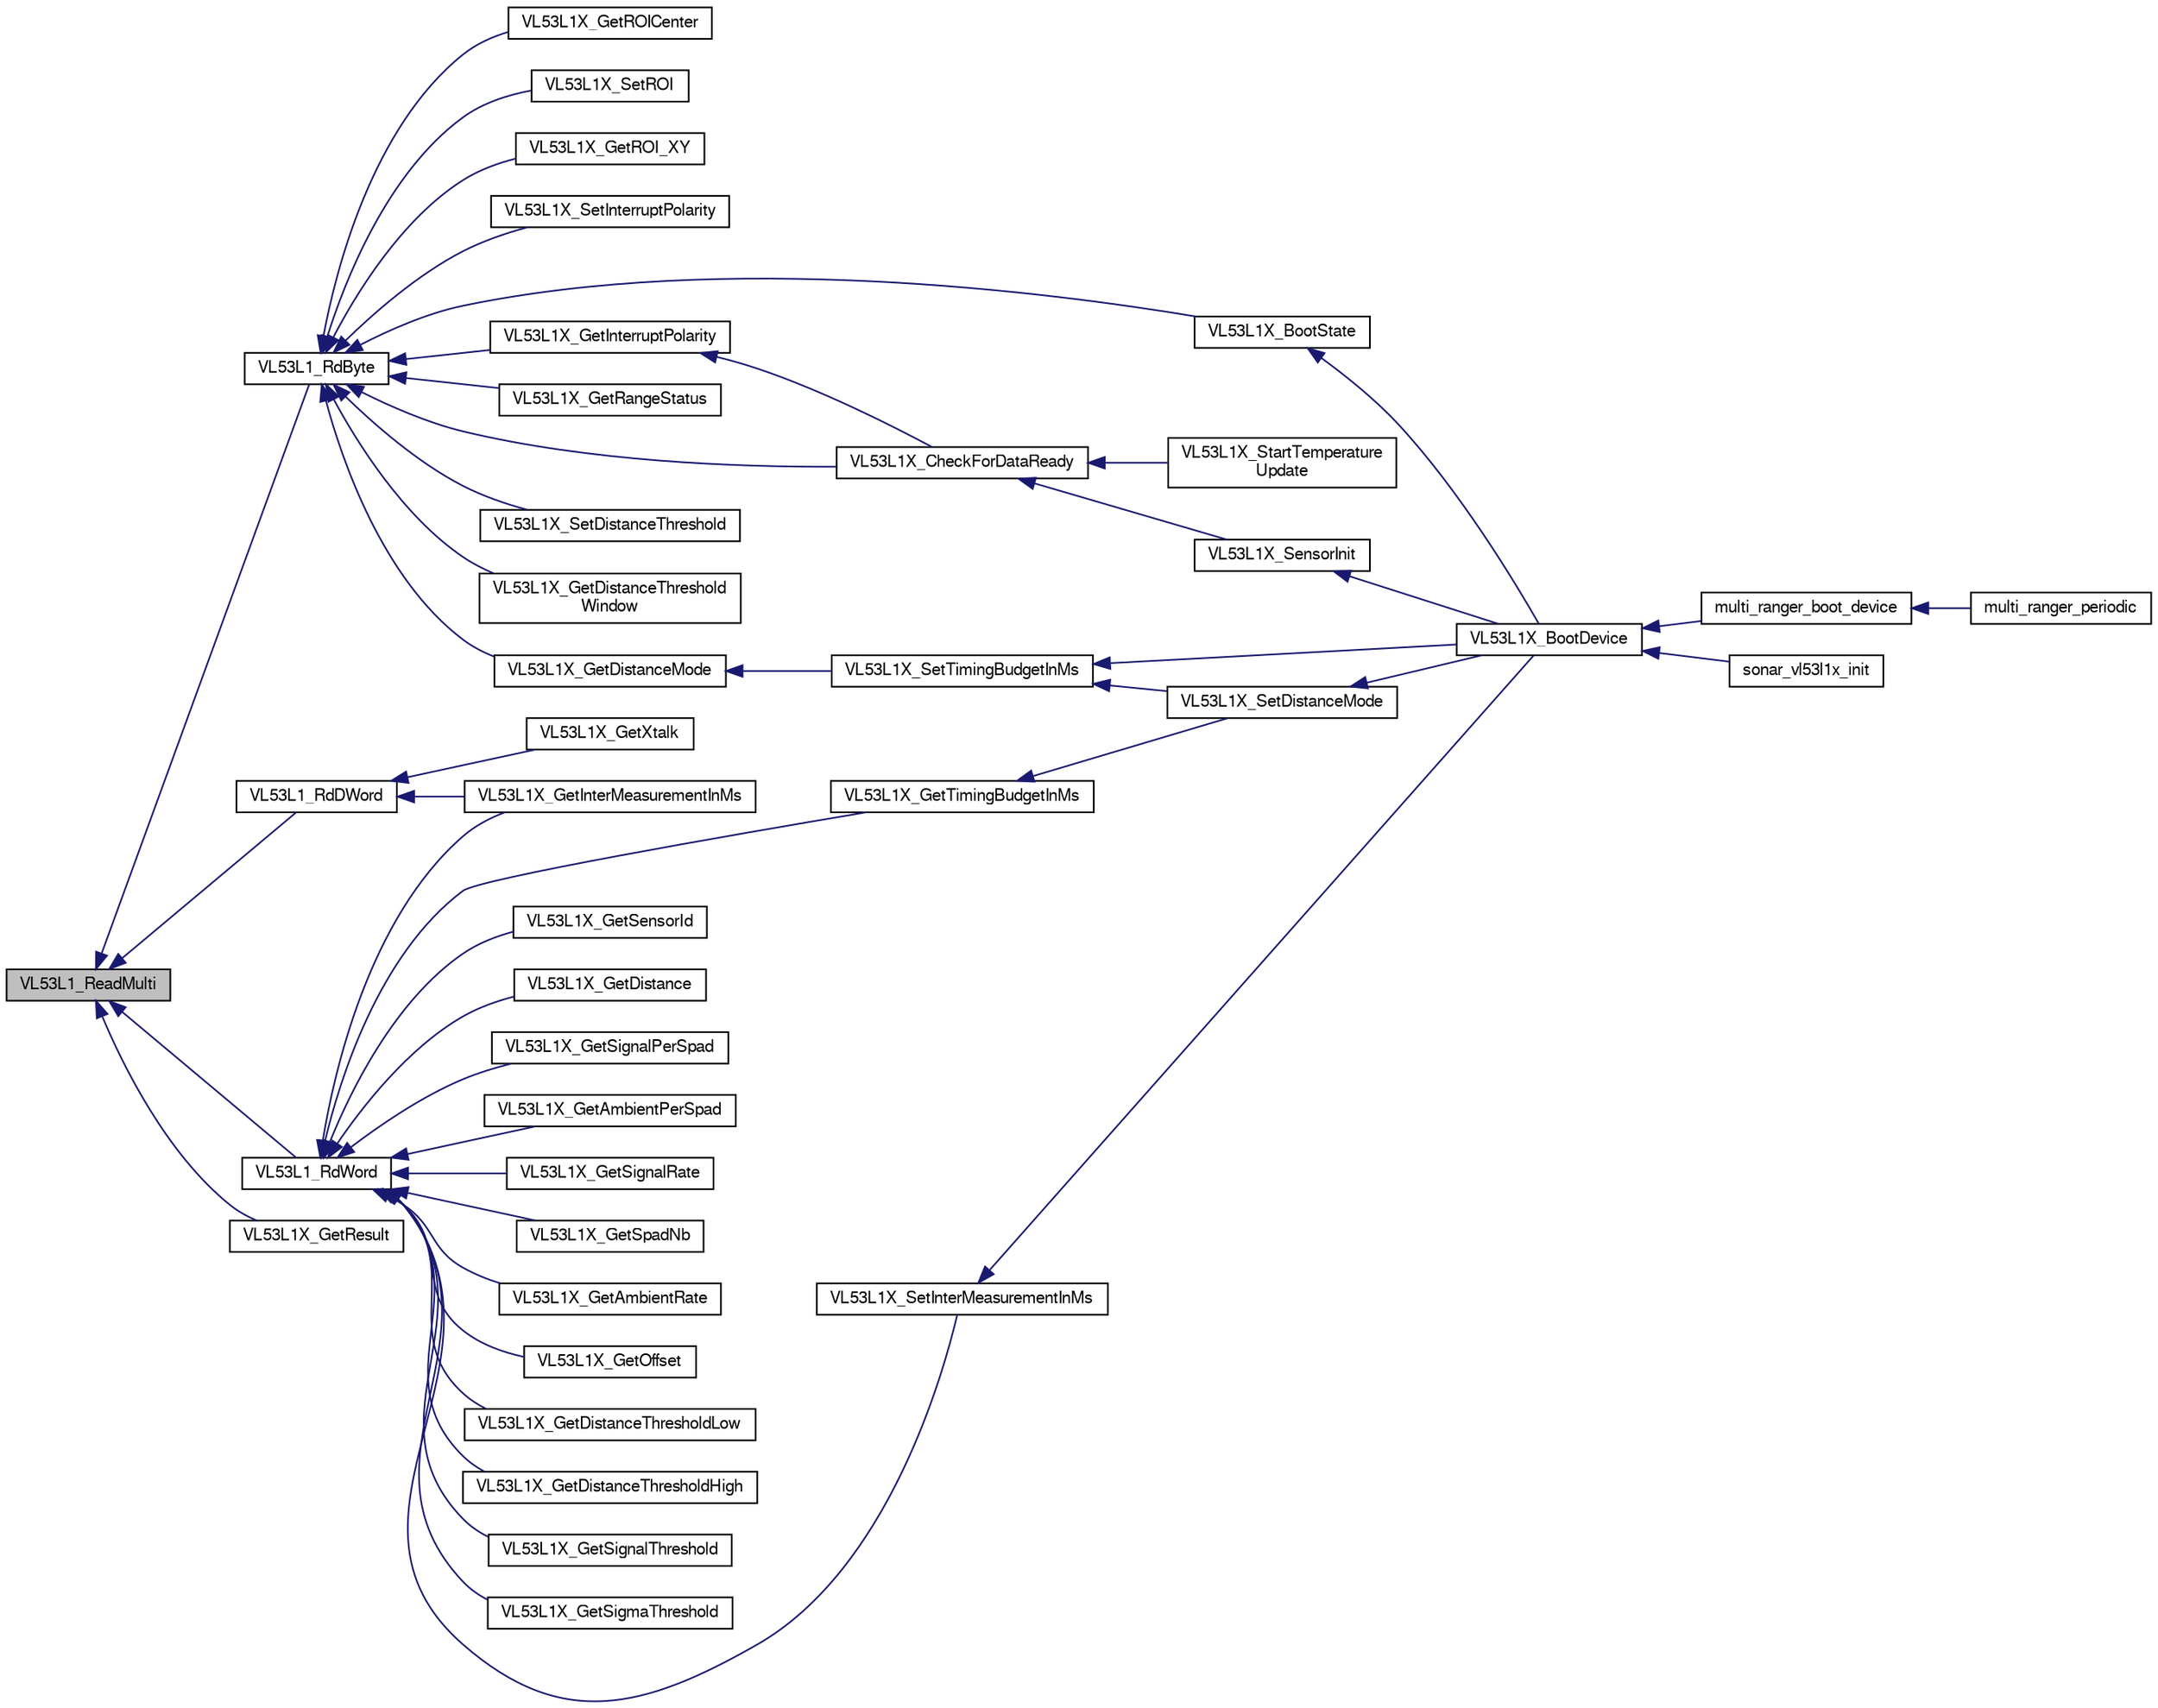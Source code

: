 digraph "VL53L1_ReadMulti"
{
  edge [fontname="FreeSans",fontsize="10",labelfontname="FreeSans",labelfontsize="10"];
  node [fontname="FreeSans",fontsize="10",shape=record];
  rankdir="LR";
  Node1 [label="VL53L1_ReadMulti",height=0.2,width=0.4,color="black", fillcolor="grey75", style="filled", fontcolor="black"];
  Node1 -> Node2 [dir="back",color="midnightblue",fontsize="10",style="solid",fontname="FreeSans"];
  Node2 [label="VL53L1_RdByte",height=0.2,width=0.4,color="black", fillcolor="white", style="filled",URL="$vl53l1__platform_8h.html#aa026c23b0a98e581183ff1b7661faac8",tooltip="VL53L1_RdByte() definition. "];
  Node2 -> Node3 [dir="back",color="midnightblue",fontsize="10",style="solid",fontname="FreeSans"];
  Node3 [label="VL53L1X_SetInterruptPolarity",height=0.2,width=0.4,color="black", fillcolor="white", style="filled",URL="$vl53l1x__api_8h.html#a97c366aa4aa567c752f1d1bb6fc56cd3",tooltip="This function programs the interrupt polarity 1=active high (default), 0=active low. "];
  Node2 -> Node4 [dir="back",color="midnightblue",fontsize="10",style="solid",fontname="FreeSans"];
  Node4 [label="VL53L1X_GetInterruptPolarity",height=0.2,width=0.4,color="black", fillcolor="white", style="filled",URL="$vl53l1x__api_8h.html#a8249b0d608abb9be4beefaf81cb34713",tooltip="This function returns the current interrupt polarity 1=active high (default), 0=active low..."];
  Node4 -> Node5 [dir="back",color="midnightblue",fontsize="10",style="solid",fontname="FreeSans"];
  Node5 [label="VL53L1X_CheckForDataReady",height=0.2,width=0.4,color="black", fillcolor="white", style="filled",URL="$vl53l1x__api_8h.html#a4d37ff28a4c3996805e1fe3fd4fe0206",tooltip="This function checks if the new ranging data is available by polling the dedicated register..."];
  Node5 -> Node6 [dir="back",color="midnightblue",fontsize="10",style="solid",fontname="FreeSans"];
  Node6 [label="VL53L1X_SensorInit",height=0.2,width=0.4,color="black", fillcolor="white", style="filled",URL="$vl53l1x__api_8h.html#a09f0e0407aa544559216b42f6745d5fa",tooltip="This function loads the 135 bytes default values to initialize the sensor. "];
  Node6 -> Node7 [dir="back",color="midnightblue",fontsize="10",style="solid",fontname="FreeSans"];
  Node7 [label="VL53L1X_BootDevice",height=0.2,width=0.4,color="black", fillcolor="white", style="filled",URL="$vl53l1x__api_8h.html#a4f5f0ac3cdbbcbc565f0babde7db4588",tooltip="Implement boot sequence of VL53L1 device as described in documentation See VL53L1X_SetTimingBudgetInM..."];
  Node7 -> Node8 [dir="back",color="midnightblue",fontsize="10",style="solid",fontname="FreeSans"];
  Node8 [label="multi_ranger_boot_device",height=0.2,width=0.4,color="black", fillcolor="white", style="filled",URL="$cf__deck__multi__ranger_8c.html#a63ef1a1fb2184ea792b37e6982099348",tooltip="Boot a device. "];
  Node8 -> Node9 [dir="back",color="midnightblue",fontsize="10",style="solid",fontname="FreeSans"];
  Node9 [label="multi_ranger_periodic",height=0.2,width=0.4,color="black", fillcolor="white", style="filled",URL="$cf__deck__multi__ranger_8h.html#ab23c504c8c7175c03a791e85d8c721a6",tooltip="Module periodic function. "];
  Node7 -> Node10 [dir="back",color="midnightblue",fontsize="10",style="solid",fontname="FreeSans"];
  Node10 [label="sonar_vl53l1x_init",height=0.2,width=0.4,color="black", fillcolor="white", style="filled",URL="$sonar__vl53l1x_8h.html#af22954043e5570ba94680eec7b483fa0"];
  Node5 -> Node11 [dir="back",color="midnightblue",fontsize="10",style="solid",fontname="FreeSans"];
  Node11 [label="VL53L1X_StartTemperature\lUpdate",height=0.2,width=0.4,color="black", fillcolor="white", style="filled",URL="$vl53l1x__api_8h.html#afa096166165ff67887c9fd9f9dbdd691",tooltip="This function performs the temperature calibration. "];
  Node2 -> Node5 [dir="back",color="midnightblue",fontsize="10",style="solid",fontname="FreeSans"];
  Node2 -> Node12 [dir="back",color="midnightblue",fontsize="10",style="solid",fontname="FreeSans"];
  Node12 [label="VL53L1X_GetDistanceMode",height=0.2,width=0.4,color="black", fillcolor="white", style="filled",URL="$vl53l1x__api_8h.html#a0fac06ee1759ea014072d7974ab9273c",tooltip="This function returns the current distance mode (1=short, 2=long). "];
  Node12 -> Node13 [dir="back",color="midnightblue",fontsize="10",style="solid",fontname="FreeSans"];
  Node13 [label="VL53L1X_SetTimingBudgetInMs",height=0.2,width=0.4,color="black", fillcolor="white", style="filled",URL="$vl53l1x__api_8h.html#a96416653f93aa7e5b8ed954c8b9cdd9f",tooltip="This function programs the timing budget in ms. "];
  Node13 -> Node7 [dir="back",color="midnightblue",fontsize="10",style="solid",fontname="FreeSans"];
  Node13 -> Node14 [dir="back",color="midnightblue",fontsize="10",style="solid",fontname="FreeSans"];
  Node14 [label="VL53L1X_SetDistanceMode",height=0.2,width=0.4,color="black", fillcolor="white", style="filled",URL="$vl53l1x__api_8h.html#a1bed9923a29d7a7521d8c8e9a96cf97d",tooltip="This function programs the distance mode (1=short, 2=long(default)). "];
  Node14 -> Node7 [dir="back",color="midnightblue",fontsize="10",style="solid",fontname="FreeSans"];
  Node2 -> Node15 [dir="back",color="midnightblue",fontsize="10",style="solid",fontname="FreeSans"];
  Node15 [label="VL53L1X_BootState",height=0.2,width=0.4,color="black", fillcolor="white", style="filled",URL="$vl53l1x__api_8h.html#a2c2712e30ef7022410a78af61ee64770",tooltip="This function returns the boot state of the device (1:booted, 0:not booted) "];
  Node15 -> Node7 [dir="back",color="midnightblue",fontsize="10",style="solid",fontname="FreeSans"];
  Node2 -> Node16 [dir="back",color="midnightblue",fontsize="10",style="solid",fontname="FreeSans"];
  Node16 [label="VL53L1X_GetRangeStatus",height=0.2,width=0.4,color="black", fillcolor="white", style="filled",URL="$vl53l1x__api_8h.html#a5b399afb0ef8423ddd5a83897a9974da",tooltip="This function returns the ranging status error  (0:no error, 1:sigma failed, 2:signal failed..."];
  Node2 -> Node17 [dir="back",color="midnightblue",fontsize="10",style="solid",fontname="FreeSans"];
  Node17 [label="VL53L1X_SetDistanceThreshold",height=0.2,width=0.4,color="black", fillcolor="white", style="filled",URL="$vl53l1x__api_8h.html#aab8c6715dd0a1e694e1e92cbf3dd8d2a",tooltip="This function programs the threshold detection mode Example: VL53L1X_SetDistanceThreshold(dev,100,300,0,1): Below 100  VL53L1X_SetDistanceThreshold(dev,100,300,1,1): Above 300  VL53L1X_SetDistanceThreshold(dev,100,300,2,1): Out of window  VL53L1X_SetDistanceThreshold(dev,100,300,3,1): In window  . "];
  Node2 -> Node18 [dir="back",color="midnightblue",fontsize="10",style="solid",fontname="FreeSans"];
  Node18 [label="VL53L1X_GetDistanceThreshold\lWindow",height=0.2,width=0.4,color="black", fillcolor="white", style="filled",URL="$vl53l1x__api_8h.html#a3193a952dc2159c8ae3e4092ea6d5eeb",tooltip="This function returns the window detection mode (0=below; 1=above; 2=out; 3=in) "];
  Node2 -> Node19 [dir="back",color="midnightblue",fontsize="10",style="solid",fontname="FreeSans"];
  Node19 [label="VL53L1X_GetROICenter",height=0.2,width=0.4,color="black", fillcolor="white", style="filled",URL="$vl53l1x__api_8h.html#ad216c17a2c6291f9bb0cd8f903db543d",tooltip="This function returns the current user ROI center. "];
  Node2 -> Node20 [dir="back",color="midnightblue",fontsize="10",style="solid",fontname="FreeSans"];
  Node20 [label="VL53L1X_SetROI",height=0.2,width=0.4,color="black", fillcolor="white", style="filled",URL="$vl53l1x__api_8h.html#ae65432b46f39bf17ccbf560b19632a45",tooltip="This function programs the ROI (Region of Interest) The ROI position is centered, only the ROI size c..."];
  Node2 -> Node21 [dir="back",color="midnightblue",fontsize="10",style="solid",fontname="FreeSans"];
  Node21 [label="VL53L1X_GetROI_XY",height=0.2,width=0.4,color="black", fillcolor="white", style="filled",URL="$vl53l1x__api_8h.html#a00b10506941ef2584ee7fad0937a0c36",tooltip="This function returns width X and height Y. "];
  Node1 -> Node22 [dir="back",color="midnightblue",fontsize="10",style="solid",fontname="FreeSans"];
  Node22 [label="VL53L1_RdDWord",height=0.2,width=0.4,color="black", fillcolor="white", style="filled",URL="$vl53l1__platform_8h.html#adad89adbfd623ab80104043eba3c36db",tooltip="VL53L1_RdDWord() definition. "];
  Node22 -> Node23 [dir="back",color="midnightblue",fontsize="10",style="solid",fontname="FreeSans"];
  Node23 [label="VL53L1X_GetInterMeasurementInMs",height=0.2,width=0.4,color="black", fillcolor="white", style="filled",URL="$vl53l1x__api_8h.html#ab0995d826d85c96e883b415e6df49e8b",tooltip="This function returns the Intermeasurement period in ms. "];
  Node22 -> Node24 [dir="back",color="midnightblue",fontsize="10",style="solid",fontname="FreeSans"];
  Node24 [label="VL53L1X_GetXtalk",height=0.2,width=0.4,color="black", fillcolor="white", style="filled",URL="$vl53l1x__api_8h.html#ae298027422905ff20480815b9ed08677",tooltip="This function returns the current programmed xtalk correction value in cps. "];
  Node1 -> Node25 [dir="back",color="midnightblue",fontsize="10",style="solid",fontname="FreeSans"];
  Node25 [label="VL53L1_RdWord",height=0.2,width=0.4,color="black", fillcolor="white", style="filled",URL="$vl53l1__platform_8h.html#acc21e994d7d6651df18f96648afb37ea",tooltip="VL53L1_RdWord() definition. "];
  Node25 -> Node26 [dir="back",color="midnightblue",fontsize="10",style="solid",fontname="FreeSans"];
  Node26 [label="VL53L1X_GetTimingBudgetInMs",height=0.2,width=0.4,color="black", fillcolor="white", style="filled",URL="$vl53l1x__api_8h.html#a24042216e0c01b994e52b248aa60f145",tooltip="This function returns the current timing budget in ms. "];
  Node26 -> Node14 [dir="back",color="midnightblue",fontsize="10",style="solid",fontname="FreeSans"];
  Node25 -> Node27 [dir="back",color="midnightblue",fontsize="10",style="solid",fontname="FreeSans"];
  Node27 [label="VL53L1X_SetInterMeasurementInMs",height=0.2,width=0.4,color="black", fillcolor="white", style="filled",URL="$vl53l1x__api_8h.html#a2f9dc21891cedff85ec8465c3c9b9d66",tooltip="This function programs the Intermeasurement period in ms Intermeasurement period must be >/= timing b..."];
  Node27 -> Node7 [dir="back",color="midnightblue",fontsize="10",style="solid",fontname="FreeSans"];
  Node25 -> Node23 [dir="back",color="midnightblue",fontsize="10",style="solid",fontname="FreeSans"];
  Node25 -> Node28 [dir="back",color="midnightblue",fontsize="10",style="solid",fontname="FreeSans"];
  Node28 [label="VL53L1X_GetSensorId",height=0.2,width=0.4,color="black", fillcolor="white", style="filled",URL="$vl53l1x__api_8h.html#a98697d46d1e29662b0145ecd59311d1a",tooltip="This function returns the sensor id, sensor Id must be 0xEEAC. "];
  Node25 -> Node29 [dir="back",color="midnightblue",fontsize="10",style="solid",fontname="FreeSans"];
  Node29 [label="VL53L1X_GetDistance",height=0.2,width=0.4,color="black", fillcolor="white", style="filled",URL="$vl53l1x__api_8h.html#af36478a58eb8f029df317a4b5e6ee74e",tooltip="This function returns the distance measured by the sensor in mm. "];
  Node25 -> Node30 [dir="back",color="midnightblue",fontsize="10",style="solid",fontname="FreeSans"];
  Node30 [label="VL53L1X_GetSignalPerSpad",height=0.2,width=0.4,color="black", fillcolor="white", style="filled",URL="$vl53l1x__api_8h.html#a41c579ed15ea121d468170f32eb472e0",tooltip="This function returns the returned signal per SPAD in kcps/SPAD. "];
  Node25 -> Node31 [dir="back",color="midnightblue",fontsize="10",style="solid",fontname="FreeSans"];
  Node31 [label="VL53L1X_GetAmbientPerSpad",height=0.2,width=0.4,color="black", fillcolor="white", style="filled",URL="$vl53l1x__api_8h.html#a8d018e27b9c34db64010ebc174a26907",tooltip="This function returns the ambient per SPAD in kcps/SPAD. "];
  Node25 -> Node32 [dir="back",color="midnightblue",fontsize="10",style="solid",fontname="FreeSans"];
  Node32 [label="VL53L1X_GetSignalRate",height=0.2,width=0.4,color="black", fillcolor="white", style="filled",URL="$vl53l1x__api_8h.html#a9f8b0ca80a98f3249bd9e4953a03dceb",tooltip="This function returns the returned signal in kcps. "];
  Node25 -> Node33 [dir="back",color="midnightblue",fontsize="10",style="solid",fontname="FreeSans"];
  Node33 [label="VL53L1X_GetSpadNb",height=0.2,width=0.4,color="black", fillcolor="white", style="filled",URL="$vl53l1x__api_8h.html#ae8c0b2a86192d524f44c8633c3a1a06f",tooltip="This function returns the current number of enabled SPADs. "];
  Node25 -> Node34 [dir="back",color="midnightblue",fontsize="10",style="solid",fontname="FreeSans"];
  Node34 [label="VL53L1X_GetAmbientRate",height=0.2,width=0.4,color="black", fillcolor="white", style="filled",URL="$vl53l1x__api_8h.html#a0ffa189d040e33c3cadcf997a6475db1",tooltip="This function returns the ambient rate in kcps. "];
  Node25 -> Node35 [dir="back",color="midnightblue",fontsize="10",style="solid",fontname="FreeSans"];
  Node35 [label="VL53L1X_GetOffset",height=0.2,width=0.4,color="black", fillcolor="white", style="filled",URL="$vl53l1x__api_8h.html#ad1bc716d59b9abf899bb5d206a8aa8cf",tooltip="This function returns the programmed offset correction value in mm. "];
  Node25 -> Node36 [dir="back",color="midnightblue",fontsize="10",style="solid",fontname="FreeSans"];
  Node36 [label="VL53L1X_GetDistanceThresholdLow",height=0.2,width=0.4,color="black", fillcolor="white", style="filled",URL="$vl53l1x__api_8h.html#a8102d88dbc2cf3244a8e1f5e05289b1d",tooltip="This function returns the low threshold in mm. "];
  Node25 -> Node37 [dir="back",color="midnightblue",fontsize="10",style="solid",fontname="FreeSans"];
  Node37 [label="VL53L1X_GetDistanceThresholdHigh",height=0.2,width=0.4,color="black", fillcolor="white", style="filled",URL="$vl53l1x__api_8h.html#af07ceb7e716ebd6bcbd6b7e5aab48229",tooltip="This function returns the high threshold in mm. "];
  Node25 -> Node38 [dir="back",color="midnightblue",fontsize="10",style="solid",fontname="FreeSans"];
  Node38 [label="VL53L1X_GetSignalThreshold",height=0.2,width=0.4,color="black", fillcolor="white", style="filled",URL="$vl53l1x__api_8h.html#a877342826a5beee1c7370a80b6d2c6f0",tooltip="This function returns the current signal threshold in kcps. "];
  Node25 -> Node39 [dir="back",color="midnightblue",fontsize="10",style="solid",fontname="FreeSans"];
  Node39 [label="VL53L1X_GetSigmaThreshold",height=0.2,width=0.4,color="black", fillcolor="white", style="filled",URL="$vl53l1x__api_8h.html#aebf3b9ca3da997343a402dae99e131a3",tooltip="This function returns the current sigma threshold in mm. "];
  Node1 -> Node40 [dir="back",color="midnightblue",fontsize="10",style="solid",fontname="FreeSans"];
  Node40 [label="VL53L1X_GetResult",height=0.2,width=0.4,color="black", fillcolor="white", style="filled",URL="$vl53l1x__api_8h.html#a71be30985998f0500d22a3d76309f6d3",tooltip="This function returns measurements and the range status in a single read access. "];
}
